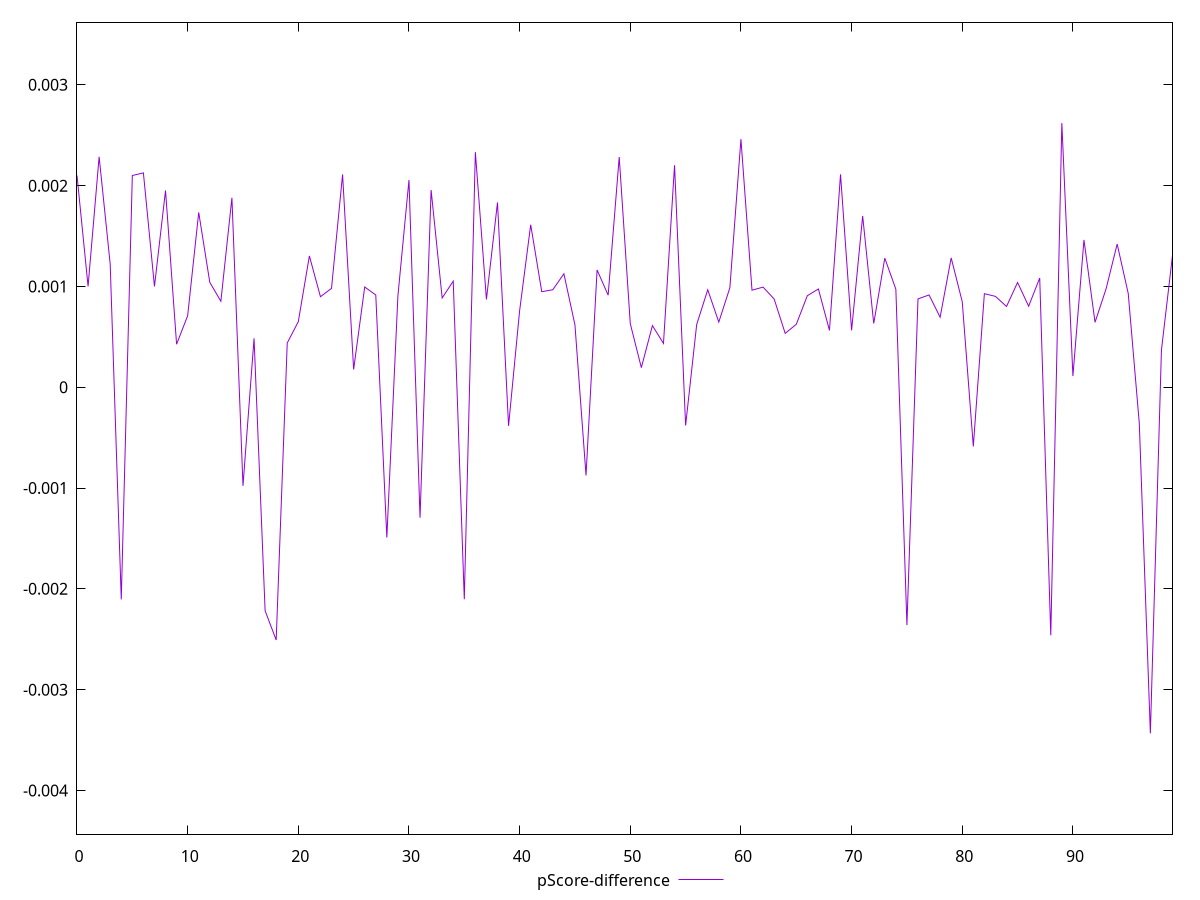 reset

$pScoreDifference <<EOF
0 0.0021009230451998345
1 0.0010012993259561204
2 0.002286555701393314
3 0.001221112443984665
4 -0.0021045059997593513
5 0.0021008038701526704
6 0.00212666903526533
7 0.001000437447134142
8 0.0019520834501254442
9 0.0004268496825505924
10 0.0007095758225104248
11 0.0017343424482437336
12 0.0010412205539776648
13 0.0008531463045442084
14 0.0018801002907754133
15 -0.0009781745919586332
16 0.0004853913155609263
17 -0.00221668282550512
18 -0.002507530482905515
19 0.00043936353055364086
20 0.0006511877307101149
21 0.0013029487542378232
22 0.0008983228430811258
23 0.0009812826729842655
24 0.0021110039134327324
25 0.0001767130202984385
26 0.000994962778673017
27 0.0009157256864156943
28 -0.0014908179872293176
29 0.0009066569439504374
30 0.0020558081768022457
31 -0.0012940886670816248
32 0.001956831775626347
33 0.0008861949826690224
34 0.0010525981442300464
35 -0.002102634030227854
36 0.002332528443844198
37 0.0008715755799113128
38 0.0018335070372298562
39 -0.00038275729944380055
40 0.0007598931944391013
41 0.0016124584723550411
42 0.0009480177462556499
43 0.0009675853706119369
44 0.0011259795412994072
45 0.0006185402326181616
46 -0.0008745167822762218
47 0.001163981609785883
48 0.0009135440053494454
49 0.0022841268623720185
50 0.0006309288839474042
51 0.00019461490005841242
52 0.000611747289765166
53 0.0004348905958672794
54 0.002202485239888377
55 -0.00037896632923099804
56 0.0006223511664199127
57 0.0009670860859360558
58 0.0006468683928157054
59 0.0009872166279950717
60 0.0024616164887960174
61 0.0009630331866718606
62 0.000993513377577429
63 0.0008758486618712508
64 0.0005348343115865323
65 0.0006242225881358393
66 0.0009081243069089667
67 0.0009751729305052109
68 0.0005643106160838213
69 0.0021122852186178515
70 0.0005652845854443728
71 0.0016990193728690511
72 0.0006328492519494106
73 0.0012809581969519118
74 0.0009729308526043173
75 -0.0023594020965300028
76 0.0008766407232415202
77 0.0009158039541285051
78 0.0006949015434018074
79 0.0012834842923894058
80 0.0008478285287407267
81 -0.0005870205660841038
82 0.0009284060742705408
83 0.0009017268054690303
84 0.0008016064529726835
85 0.0010398290926926929
86 0.0008040487978149963
87 0.001083956290660007
88 -0.0024607989539109226
89 0.0026207559060266866
90 0.00011162449885517012
91 0.0014616353815910116
92 0.0006443822004369576
93 0.000977258414152929
94 0.0014206636057715466
95 0.0009305294568147798
96 -0.00035834365257729484
97 -0.0034332750711248278
98 0.0003684394152125431
99 0.0013075108182433876
EOF

set key outside below
set xrange [0:99]
set yrange [-0.004433275071124828:0.0036207559060266866]
set trange [-0.004433275071124828:0.0036207559060266866]
set terminal svg size 640, 500 enhanced background rgb 'white'
set output "reports/report_00031_2021-02-24T23-18-18.084Z/interactive/samples/astro/pScore-difference/values.svg"

plot $pScoreDifference title "pScore-difference" with line

reset
